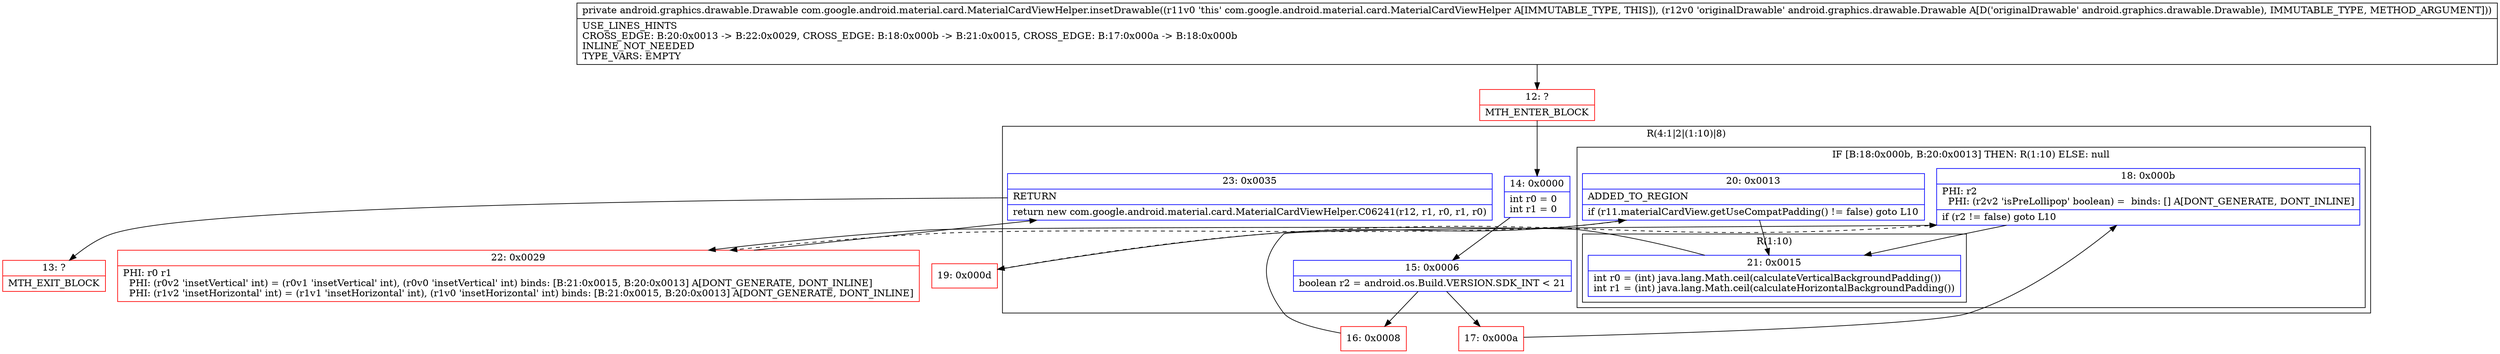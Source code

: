 digraph "CFG forcom.google.android.material.card.MaterialCardViewHelper.insetDrawable(Landroid\/graphics\/drawable\/Drawable;)Landroid\/graphics\/drawable\/Drawable;" {
subgraph cluster_Region_1623491481 {
label = "R(4:1|2|(1:10)|8)";
node [shape=record,color=blue];
Node_14 [shape=record,label="{14\:\ 0x0000|int r0 = 0\lint r1 = 0\l}"];
Node_15 [shape=record,label="{15\:\ 0x0006|boolean r2 = android.os.Build.VERSION.SDK_INT \< 21\l}"];
subgraph cluster_IfRegion_1580017860 {
label = "IF [B:18:0x000b, B:20:0x0013] THEN: R(1:10) ELSE: null";
node [shape=record,color=blue];
Node_18 [shape=record,label="{18\:\ 0x000b|PHI: r2 \l  PHI: (r2v2 'isPreLollipop' boolean) =  binds: [] A[DONT_GENERATE, DONT_INLINE]\l|if (r2 != false) goto L10\l}"];
Node_20 [shape=record,label="{20\:\ 0x0013|ADDED_TO_REGION\l|if (r11.materialCardView.getUseCompatPadding() != false) goto L10\l}"];
subgraph cluster_Region_2063808446 {
label = "R(1:10)";
node [shape=record,color=blue];
Node_21 [shape=record,label="{21\:\ 0x0015|int r0 = (int) java.lang.Math.ceil(calculateVerticalBackgroundPadding())\lint r1 = (int) java.lang.Math.ceil(calculateHorizontalBackgroundPadding())\l}"];
}
}
Node_23 [shape=record,label="{23\:\ 0x0035|RETURN\l|return new com.google.android.material.card.MaterialCardViewHelper.C06241(r12, r1, r0, r1, r0)\l}"];
}
Node_12 [shape=record,color=red,label="{12\:\ ?|MTH_ENTER_BLOCK\l}"];
Node_16 [shape=record,color=red,label="{16\:\ 0x0008}"];
Node_19 [shape=record,color=red,label="{19\:\ 0x000d}"];
Node_22 [shape=record,color=red,label="{22\:\ 0x0029|PHI: r0 r1 \l  PHI: (r0v2 'insetVertical' int) = (r0v1 'insetVertical' int), (r0v0 'insetVertical' int) binds: [B:21:0x0015, B:20:0x0013] A[DONT_GENERATE, DONT_INLINE]\l  PHI: (r1v2 'insetHorizontal' int) = (r1v1 'insetHorizontal' int), (r1v0 'insetHorizontal' int) binds: [B:21:0x0015, B:20:0x0013] A[DONT_GENERATE, DONT_INLINE]\l}"];
Node_13 [shape=record,color=red,label="{13\:\ ?|MTH_EXIT_BLOCK\l}"];
Node_17 [shape=record,color=red,label="{17\:\ 0x000a}"];
MethodNode[shape=record,label="{private android.graphics.drawable.Drawable com.google.android.material.card.MaterialCardViewHelper.insetDrawable((r11v0 'this' com.google.android.material.card.MaterialCardViewHelper A[IMMUTABLE_TYPE, THIS]), (r12v0 'originalDrawable' android.graphics.drawable.Drawable A[D('originalDrawable' android.graphics.drawable.Drawable), IMMUTABLE_TYPE, METHOD_ARGUMENT]))  | USE_LINES_HINTS\lCROSS_EDGE: B:20:0x0013 \-\> B:22:0x0029, CROSS_EDGE: B:18:0x000b \-\> B:21:0x0015, CROSS_EDGE: B:17:0x000a \-\> B:18:0x000b\lINLINE_NOT_NEEDED\lTYPE_VARS: EMPTY\l}"];
MethodNode -> Node_12;Node_14 -> Node_15;
Node_15 -> Node_16;
Node_15 -> Node_17;
Node_18 -> Node_19[style=dashed];
Node_18 -> Node_21;
Node_20 -> Node_21;
Node_20 -> Node_22[style=dashed];
Node_21 -> Node_22;
Node_23 -> Node_13;
Node_12 -> Node_14;
Node_16 -> Node_18;
Node_19 -> Node_20;
Node_22 -> Node_23;
Node_17 -> Node_18;
}

